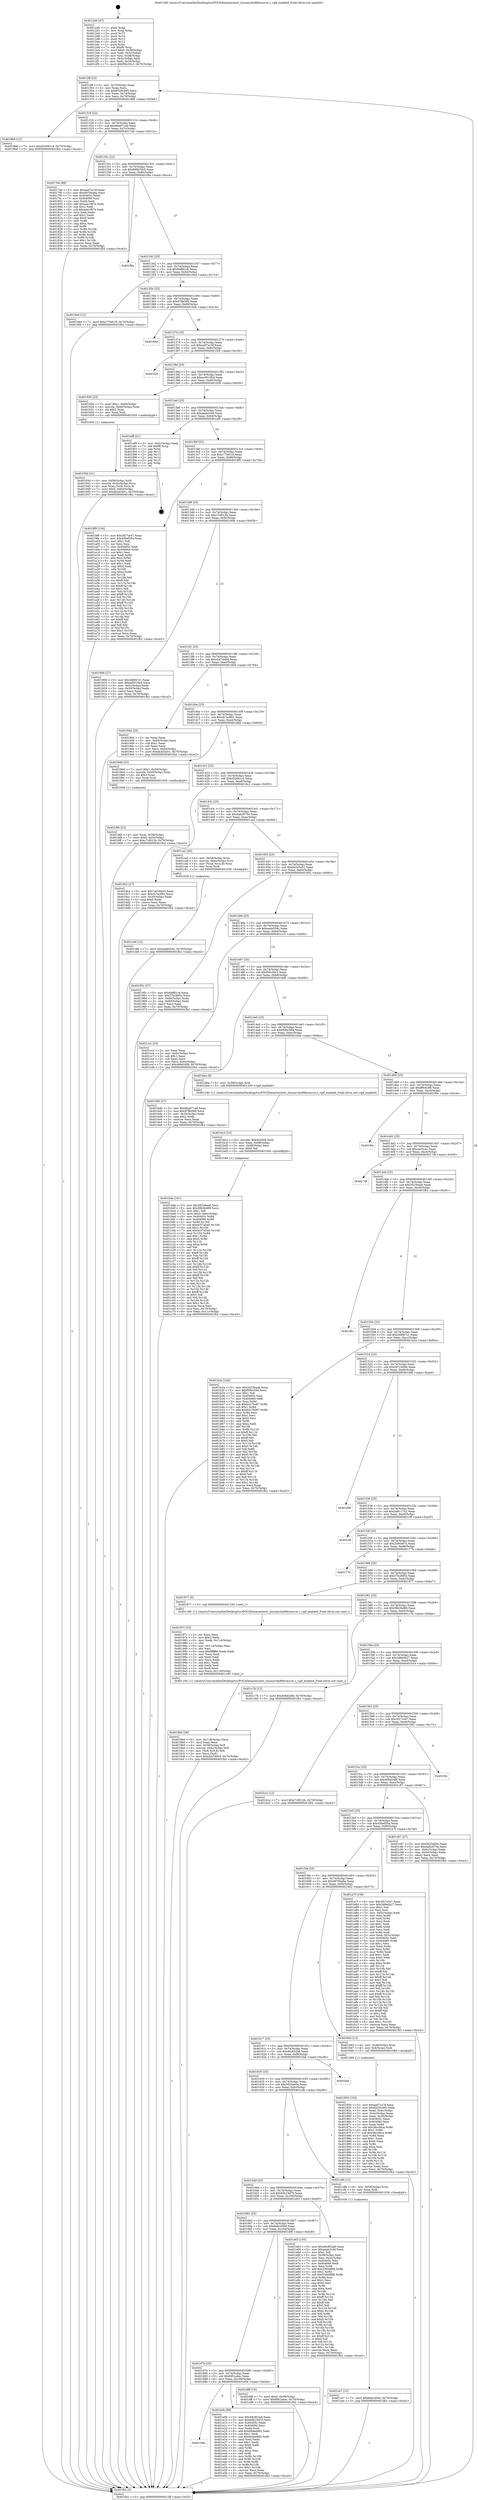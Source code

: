 digraph "0x4012d0" {
  label = "0x4012d0 (/mnt/c/Users/mathe/Desktop/tcc/POCII/binaries/extr_linuxarchx86kvmsvm.c_vgif_enabled_Final-ollvm.out::main(0))"
  labelloc = "t"
  node[shape=record]

  Entry [label="",width=0.3,height=0.3,shape=circle,fillcolor=black,style=filled]
  "0x4012ff" [label="{
     0x4012ff [23]\l
     | [instrs]\l
     &nbsp;&nbsp;0x4012ff \<+3\>: mov -0x70(%rbp),%eax\l
     &nbsp;&nbsp;0x401302 \<+2\>: mov %eax,%ecx\l
     &nbsp;&nbsp;0x401304 \<+6\>: sub $0x8520c465,%ecx\l
     &nbsp;&nbsp;0x40130a \<+3\>: mov %eax,-0x74(%rbp)\l
     &nbsp;&nbsp;0x40130d \<+3\>: mov %ecx,-0x78(%rbp)\l
     &nbsp;&nbsp;0x401310 \<+6\>: je 00000000004018b6 \<main+0x5e6\>\l
  }"]
  "0x4018b6" [label="{
     0x4018b6 [12]\l
     | [instrs]\l
     &nbsp;&nbsp;0x4018b6 \<+7\>: movl $0xd32681c4,-0x70(%rbp)\l
     &nbsp;&nbsp;0x4018bd \<+5\>: jmp 0000000000401fb2 \<main+0xce2\>\l
  }"]
  "0x401316" [label="{
     0x401316 [22]\l
     | [instrs]\l
     &nbsp;&nbsp;0x401316 \<+5\>: jmp 000000000040131b \<main+0x4b\>\l
     &nbsp;&nbsp;0x40131b \<+3\>: mov -0x74(%rbp),%eax\l
     &nbsp;&nbsp;0x40131e \<+5\>: sub $0x86a971a9,%eax\l
     &nbsp;&nbsp;0x401323 \<+3\>: mov %eax,-0x7c(%rbp)\l
     &nbsp;&nbsp;0x401326 \<+6\>: je 00000000004017eb \<main+0x51b\>\l
  }"]
  Exit [label="",width=0.3,height=0.3,shape=circle,fillcolor=black,style=filled,peripheries=2]
  "0x4017eb" [label="{
     0x4017eb [88]\l
     | [instrs]\l
     &nbsp;&nbsp;0x4017eb \<+5\>: mov $0xaa07a15f,%eax\l
     &nbsp;&nbsp;0x4017f0 \<+5\>: mov $0x4970ba6a,%ecx\l
     &nbsp;&nbsp;0x4017f5 \<+7\>: mov 0x40405c,%edx\l
     &nbsp;&nbsp;0x4017fc \<+7\>: mov 0x404060,%esi\l
     &nbsp;&nbsp;0x401803 \<+2\>: mov %edx,%edi\l
     &nbsp;&nbsp;0x401805 \<+6\>: add $0xaae1f97e,%edi\l
     &nbsp;&nbsp;0x40180b \<+3\>: sub $0x1,%edi\l
     &nbsp;&nbsp;0x40180e \<+6\>: sub $0xaae1f97e,%edi\l
     &nbsp;&nbsp;0x401814 \<+3\>: imul %edi,%edx\l
     &nbsp;&nbsp;0x401817 \<+3\>: and $0x1,%edx\l
     &nbsp;&nbsp;0x40181a \<+3\>: cmp $0x0,%edx\l
     &nbsp;&nbsp;0x40181d \<+4\>: sete %r8b\l
     &nbsp;&nbsp;0x401821 \<+3\>: cmp $0xa,%esi\l
     &nbsp;&nbsp;0x401824 \<+4\>: setl %r9b\l
     &nbsp;&nbsp;0x401828 \<+3\>: mov %r8b,%r10b\l
     &nbsp;&nbsp;0x40182b \<+3\>: and %r9b,%r10b\l
     &nbsp;&nbsp;0x40182e \<+3\>: xor %r9b,%r8b\l
     &nbsp;&nbsp;0x401831 \<+3\>: or %r8b,%r10b\l
     &nbsp;&nbsp;0x401834 \<+4\>: test $0x1,%r10b\l
     &nbsp;&nbsp;0x401838 \<+3\>: cmovne %ecx,%eax\l
     &nbsp;&nbsp;0x40183b \<+3\>: mov %eax,-0x70(%rbp)\l
     &nbsp;&nbsp;0x40183e \<+5\>: jmp 0000000000401fb2 \<main+0xce2\>\l
  }"]
  "0x40132c" [label="{
     0x40132c [22]\l
     | [instrs]\l
     &nbsp;&nbsp;0x40132c \<+5\>: jmp 0000000000401331 \<main+0x61\>\l
     &nbsp;&nbsp;0x401331 \<+3\>: mov -0x74(%rbp),%eax\l
     &nbsp;&nbsp;0x401334 \<+5\>: sub $0x889b76c0,%eax\l
     &nbsp;&nbsp;0x401339 \<+3\>: mov %eax,-0x80(%rbp)\l
     &nbsp;&nbsp;0x40133c \<+6\>: je 0000000000401f9a \<main+0xcca\>\l
  }"]
  "0x401694" [label="{
     0x401694\l
  }", style=dashed]
  "0x401f9a" [label="{
     0x401f9a\l
  }", style=dashed]
  "0x401342" [label="{
     0x401342 [25]\l
     | [instrs]\l
     &nbsp;&nbsp;0x401342 \<+5\>: jmp 0000000000401347 \<main+0x77\>\l
     &nbsp;&nbsp;0x401347 \<+3\>: mov -0x74(%rbp),%eax\l
     &nbsp;&nbsp;0x40134a \<+5\>: sub $0x8affd1c6,%eax\l
     &nbsp;&nbsp;0x40134f \<+6\>: mov %eax,-0x84(%rbp)\l
     &nbsp;&nbsp;0x401355 \<+6\>: je 00000000004019ed \<main+0x71d\>\l
  }"]
  "0x401e0b" [label="{
     0x401e0b [88]\l
     | [instrs]\l
     &nbsp;&nbsp;0x401e0b \<+5\>: mov $0x49c852a8,%eax\l
     &nbsp;&nbsp;0x401e10 \<+5\>: mov $0x6db19d70,%ecx\l
     &nbsp;&nbsp;0x401e15 \<+7\>: mov 0x40405c,%edx\l
     &nbsp;&nbsp;0x401e1c \<+7\>: mov 0x404060,%esi\l
     &nbsp;&nbsp;0x401e23 \<+2\>: mov %edx,%edi\l
     &nbsp;&nbsp;0x401e25 \<+6\>: add $0xb0dee982,%edi\l
     &nbsp;&nbsp;0x401e2b \<+3\>: sub $0x1,%edi\l
     &nbsp;&nbsp;0x401e2e \<+6\>: sub $0xb0dee982,%edi\l
     &nbsp;&nbsp;0x401e34 \<+3\>: imul %edi,%edx\l
     &nbsp;&nbsp;0x401e37 \<+3\>: and $0x1,%edx\l
     &nbsp;&nbsp;0x401e3a \<+3\>: cmp $0x0,%edx\l
     &nbsp;&nbsp;0x401e3d \<+4\>: sete %r8b\l
     &nbsp;&nbsp;0x401e41 \<+3\>: cmp $0xa,%esi\l
     &nbsp;&nbsp;0x401e44 \<+4\>: setl %r9b\l
     &nbsp;&nbsp;0x401e48 \<+3\>: mov %r8b,%r10b\l
     &nbsp;&nbsp;0x401e4b \<+3\>: and %r9b,%r10b\l
     &nbsp;&nbsp;0x401e4e \<+3\>: xor %r9b,%r8b\l
     &nbsp;&nbsp;0x401e51 \<+3\>: or %r8b,%r10b\l
     &nbsp;&nbsp;0x401e54 \<+4\>: test $0x1,%r10b\l
     &nbsp;&nbsp;0x401e58 \<+3\>: cmovne %ecx,%eax\l
     &nbsp;&nbsp;0x401e5b \<+3\>: mov %eax,-0x70(%rbp)\l
     &nbsp;&nbsp;0x401e5e \<+5\>: jmp 0000000000401fb2 \<main+0xce2\>\l
  }"]
  "0x4019ed" [label="{
     0x4019ed [12]\l
     | [instrs]\l
     &nbsp;&nbsp;0x4019ed \<+7\>: movl $0xc77bfc16,-0x70(%rbp)\l
     &nbsp;&nbsp;0x4019f4 \<+5\>: jmp 0000000000401fb2 \<main+0xce2\>\l
  }"]
  "0x40135b" [label="{
     0x40135b [25]\l
     | [instrs]\l
     &nbsp;&nbsp;0x40135b \<+5\>: jmp 0000000000401360 \<main+0x90\>\l
     &nbsp;&nbsp;0x401360 \<+3\>: mov -0x74(%rbp),%eax\l
     &nbsp;&nbsp;0x401363 \<+5\>: sub $0x97ffe599,%eax\l
     &nbsp;&nbsp;0x401368 \<+6\>: mov %eax,-0x88(%rbp)\l
     &nbsp;&nbsp;0x40136e \<+6\>: je 00000000004016eb \<main+0x41b\>\l
  }"]
  "0x40167b" [label="{
     0x40167b [25]\l
     | [instrs]\l
     &nbsp;&nbsp;0x40167b \<+5\>: jmp 0000000000401680 \<main+0x3b0\>\l
     &nbsp;&nbsp;0x401680 \<+3\>: mov -0x74(%rbp),%eax\l
     &nbsp;&nbsp;0x401683 \<+5\>: sub $0x6f01a4ec,%eax\l
     &nbsp;&nbsp;0x401688 \<+6\>: mov %eax,-0x108(%rbp)\l
     &nbsp;&nbsp;0x40168e \<+6\>: je 0000000000401e0b \<main+0xb3b\>\l
  }"]
  "0x4016eb" [label="{
     0x4016eb\l
  }", style=dashed]
  "0x401374" [label="{
     0x401374 [25]\l
     | [instrs]\l
     &nbsp;&nbsp;0x401374 \<+5\>: jmp 0000000000401379 \<main+0xa9\>\l
     &nbsp;&nbsp;0x401379 \<+3\>: mov -0x74(%rbp),%eax\l
     &nbsp;&nbsp;0x40137c \<+5\>: sub $0xaa07a15f,%eax\l
     &nbsp;&nbsp;0x401381 \<+6\>: mov %eax,-0x8c(%rbp)\l
     &nbsp;&nbsp;0x401387 \<+6\>: je 0000000000401f26 \<main+0xc56\>\l
  }"]
  "0x401df8" [label="{
     0x401df8 [19]\l
     | [instrs]\l
     &nbsp;&nbsp;0x401df8 \<+7\>: movl $0x0,-0x38(%rbp)\l
     &nbsp;&nbsp;0x401dff \<+7\>: movl $0x6f01a4ec,-0x70(%rbp)\l
     &nbsp;&nbsp;0x401e06 \<+5\>: jmp 0000000000401fb2 \<main+0xce2\>\l
  }"]
  "0x401f26" [label="{
     0x401f26\l
  }", style=dashed]
  "0x40138d" [label="{
     0x40138d [25]\l
     | [instrs]\l
     &nbsp;&nbsp;0x40138d \<+5\>: jmp 0000000000401392 \<main+0xc2\>\l
     &nbsp;&nbsp;0x401392 \<+3\>: mov -0x74(%rbp),%eax\l
     &nbsp;&nbsp;0x401395 \<+5\>: sub $0xac0010b4,%eax\l
     &nbsp;&nbsp;0x40139a \<+6\>: mov %eax,-0x90(%rbp)\l
     &nbsp;&nbsp;0x4013a0 \<+6\>: je 0000000000401926 \<main+0x656\>\l
  }"]
  "0x401662" [label="{
     0x401662 [25]\l
     | [instrs]\l
     &nbsp;&nbsp;0x401662 \<+5\>: jmp 0000000000401667 \<main+0x397\>\l
     &nbsp;&nbsp;0x401667 \<+3\>: mov -0x74(%rbp),%eax\l
     &nbsp;&nbsp;0x40166a \<+5\>: sub $0x6ebc456d,%eax\l
     &nbsp;&nbsp;0x40166f \<+6\>: mov %eax,-0x104(%rbp)\l
     &nbsp;&nbsp;0x401675 \<+6\>: je 0000000000401df8 \<main+0xb28\>\l
  }"]
  "0x401926" [label="{
     0x401926 [23]\l
     | [instrs]\l
     &nbsp;&nbsp;0x401926 \<+7\>: movl $0x1,-0x60(%rbp)\l
     &nbsp;&nbsp;0x40192d \<+4\>: movslq -0x60(%rbp),%rax\l
     &nbsp;&nbsp;0x401931 \<+4\>: shl $0x2,%rax\l
     &nbsp;&nbsp;0x401935 \<+3\>: mov %rax,%rdi\l
     &nbsp;&nbsp;0x401938 \<+5\>: call 0000000000401050 \<malloc@plt\>\l
     | [calls]\l
     &nbsp;&nbsp;0x401050 \{1\} (unknown)\l
  }"]
  "0x4013a6" [label="{
     0x4013a6 [25]\l
     | [instrs]\l
     &nbsp;&nbsp;0x4013a6 \<+5\>: jmp 00000000004013ab \<main+0xdb\>\l
     &nbsp;&nbsp;0x4013ab \<+3\>: mov -0x74(%rbp),%eax\l
     &nbsp;&nbsp;0x4013ae \<+5\>: sub $0xaeab3c49,%eax\l
     &nbsp;&nbsp;0x4013b3 \<+6\>: mov %eax,-0x94(%rbp)\l
     &nbsp;&nbsp;0x4013b9 \<+6\>: je 0000000000401ef9 \<main+0xc29\>\l
  }"]
  "0x401e63" [label="{
     0x401e63 [150]\l
     | [instrs]\l
     &nbsp;&nbsp;0x401e63 \<+5\>: mov $0x49c852a8,%eax\l
     &nbsp;&nbsp;0x401e68 \<+5\>: mov $0xaeab3c49,%ecx\l
     &nbsp;&nbsp;0x401e6d \<+2\>: mov $0x1,%dl\l
     &nbsp;&nbsp;0x401e6f \<+3\>: mov -0x38(%rbp),%esi\l
     &nbsp;&nbsp;0x401e72 \<+3\>: mov %esi,-0x2c(%rbp)\l
     &nbsp;&nbsp;0x401e75 \<+7\>: mov 0x40405c,%esi\l
     &nbsp;&nbsp;0x401e7c \<+7\>: mov 0x404060,%edi\l
     &nbsp;&nbsp;0x401e83 \<+3\>: mov %esi,%r8d\l
     &nbsp;&nbsp;0x401e86 \<+7\>: add $0x5300df98,%r8d\l
     &nbsp;&nbsp;0x401e8d \<+4\>: sub $0x1,%r8d\l
     &nbsp;&nbsp;0x401e91 \<+7\>: sub $0x5300df98,%r8d\l
     &nbsp;&nbsp;0x401e98 \<+4\>: imul %r8d,%esi\l
     &nbsp;&nbsp;0x401e9c \<+3\>: and $0x1,%esi\l
     &nbsp;&nbsp;0x401e9f \<+3\>: cmp $0x0,%esi\l
     &nbsp;&nbsp;0x401ea2 \<+4\>: sete %r9b\l
     &nbsp;&nbsp;0x401ea6 \<+3\>: cmp $0xa,%edi\l
     &nbsp;&nbsp;0x401ea9 \<+4\>: setl %r10b\l
     &nbsp;&nbsp;0x401ead \<+3\>: mov %r9b,%r11b\l
     &nbsp;&nbsp;0x401eb0 \<+4\>: xor $0xff,%r11b\l
     &nbsp;&nbsp;0x401eb4 \<+3\>: mov %r10b,%bl\l
     &nbsp;&nbsp;0x401eb7 \<+3\>: xor $0xff,%bl\l
     &nbsp;&nbsp;0x401eba \<+3\>: xor $0x0,%dl\l
     &nbsp;&nbsp;0x401ebd \<+3\>: mov %r11b,%r14b\l
     &nbsp;&nbsp;0x401ec0 \<+4\>: and $0x0,%r14b\l
     &nbsp;&nbsp;0x401ec4 \<+3\>: and %dl,%r9b\l
     &nbsp;&nbsp;0x401ec7 \<+3\>: mov %bl,%r15b\l
     &nbsp;&nbsp;0x401eca \<+4\>: and $0x0,%r15b\l
     &nbsp;&nbsp;0x401ece \<+3\>: and %dl,%r10b\l
     &nbsp;&nbsp;0x401ed1 \<+3\>: or %r9b,%r14b\l
     &nbsp;&nbsp;0x401ed4 \<+3\>: or %r10b,%r15b\l
     &nbsp;&nbsp;0x401ed7 \<+3\>: xor %r15b,%r14b\l
     &nbsp;&nbsp;0x401eda \<+3\>: or %bl,%r11b\l
     &nbsp;&nbsp;0x401edd \<+4\>: xor $0xff,%r11b\l
     &nbsp;&nbsp;0x401ee1 \<+3\>: or $0x0,%dl\l
     &nbsp;&nbsp;0x401ee4 \<+3\>: and %dl,%r11b\l
     &nbsp;&nbsp;0x401ee7 \<+3\>: or %r11b,%r14b\l
     &nbsp;&nbsp;0x401eea \<+4\>: test $0x1,%r14b\l
     &nbsp;&nbsp;0x401eee \<+3\>: cmovne %ecx,%eax\l
     &nbsp;&nbsp;0x401ef1 \<+3\>: mov %eax,-0x70(%rbp)\l
     &nbsp;&nbsp;0x401ef4 \<+5\>: jmp 0000000000401fb2 \<main+0xce2\>\l
  }"]
  "0x401ef9" [label="{
     0x401ef9 [21]\l
     | [instrs]\l
     &nbsp;&nbsp;0x401ef9 \<+3\>: mov -0x2c(%rbp),%eax\l
     &nbsp;&nbsp;0x401efc \<+7\>: add $0xf8,%rsp\l
     &nbsp;&nbsp;0x401f03 \<+1\>: pop %rbx\l
     &nbsp;&nbsp;0x401f04 \<+2\>: pop %r12\l
     &nbsp;&nbsp;0x401f06 \<+2\>: pop %r13\l
     &nbsp;&nbsp;0x401f08 \<+2\>: pop %r14\l
     &nbsp;&nbsp;0x401f0a \<+2\>: pop %r15\l
     &nbsp;&nbsp;0x401f0c \<+1\>: pop %rbp\l
     &nbsp;&nbsp;0x401f0d \<+1\>: ret\l
  }"]
  "0x4013bf" [label="{
     0x4013bf [25]\l
     | [instrs]\l
     &nbsp;&nbsp;0x4013bf \<+5\>: jmp 00000000004013c4 \<main+0xf4\>\l
     &nbsp;&nbsp;0x4013c4 \<+3\>: mov -0x74(%rbp),%eax\l
     &nbsp;&nbsp;0x4013c7 \<+5\>: sub $0xc77bfc16,%eax\l
     &nbsp;&nbsp;0x4013cc \<+6\>: mov %eax,-0x98(%rbp)\l
     &nbsp;&nbsp;0x4013d2 \<+6\>: je 00000000004019f9 \<main+0x729\>\l
  }"]
  "0x401ce7" [label="{
     0x401ce7 [12]\l
     | [instrs]\l
     &nbsp;&nbsp;0x401ce7 \<+7\>: movl $0x6ebc456d,-0x70(%rbp)\l
     &nbsp;&nbsp;0x401cee \<+5\>: jmp 0000000000401fb2 \<main+0xce2\>\l
  }"]
  "0x4019f9" [label="{
     0x4019f9 [134]\l
     | [instrs]\l
     &nbsp;&nbsp;0x4019f9 \<+5\>: mov $0x3f27ce47,%eax\l
     &nbsp;&nbsp;0x4019fe \<+5\>: mov $0x45bef35a,%ecx\l
     &nbsp;&nbsp;0x401a03 \<+2\>: mov $0x1,%dl\l
     &nbsp;&nbsp;0x401a05 \<+2\>: xor %esi,%esi\l
     &nbsp;&nbsp;0x401a07 \<+7\>: mov 0x40405c,%edi\l
     &nbsp;&nbsp;0x401a0e \<+8\>: mov 0x404060,%r8d\l
     &nbsp;&nbsp;0x401a16 \<+3\>: sub $0x1,%esi\l
     &nbsp;&nbsp;0x401a19 \<+3\>: mov %edi,%r9d\l
     &nbsp;&nbsp;0x401a1c \<+3\>: add %esi,%r9d\l
     &nbsp;&nbsp;0x401a1f \<+4\>: imul %r9d,%edi\l
     &nbsp;&nbsp;0x401a23 \<+3\>: and $0x1,%edi\l
     &nbsp;&nbsp;0x401a26 \<+3\>: cmp $0x0,%edi\l
     &nbsp;&nbsp;0x401a29 \<+4\>: sete %r10b\l
     &nbsp;&nbsp;0x401a2d \<+4\>: cmp $0xa,%r8d\l
     &nbsp;&nbsp;0x401a31 \<+4\>: setl %r11b\l
     &nbsp;&nbsp;0x401a35 \<+3\>: mov %r10b,%bl\l
     &nbsp;&nbsp;0x401a38 \<+3\>: xor $0xff,%bl\l
     &nbsp;&nbsp;0x401a3b \<+3\>: mov %r11b,%r14b\l
     &nbsp;&nbsp;0x401a3e \<+4\>: xor $0xff,%r14b\l
     &nbsp;&nbsp;0x401a42 \<+3\>: xor $0x1,%dl\l
     &nbsp;&nbsp;0x401a45 \<+3\>: mov %bl,%r15b\l
     &nbsp;&nbsp;0x401a48 \<+4\>: and $0xff,%r15b\l
     &nbsp;&nbsp;0x401a4c \<+3\>: and %dl,%r10b\l
     &nbsp;&nbsp;0x401a4f \<+3\>: mov %r14b,%r12b\l
     &nbsp;&nbsp;0x401a52 \<+4\>: and $0xff,%r12b\l
     &nbsp;&nbsp;0x401a56 \<+3\>: and %dl,%r11b\l
     &nbsp;&nbsp;0x401a59 \<+3\>: or %r10b,%r15b\l
     &nbsp;&nbsp;0x401a5c \<+3\>: or %r11b,%r12b\l
     &nbsp;&nbsp;0x401a5f \<+3\>: xor %r12b,%r15b\l
     &nbsp;&nbsp;0x401a62 \<+3\>: or %r14b,%bl\l
     &nbsp;&nbsp;0x401a65 \<+3\>: xor $0xff,%bl\l
     &nbsp;&nbsp;0x401a68 \<+3\>: or $0x1,%dl\l
     &nbsp;&nbsp;0x401a6b \<+2\>: and %dl,%bl\l
     &nbsp;&nbsp;0x401a6d \<+3\>: or %bl,%r15b\l
     &nbsp;&nbsp;0x401a70 \<+4\>: test $0x1,%r15b\l
     &nbsp;&nbsp;0x401a74 \<+3\>: cmovne %ecx,%eax\l
     &nbsp;&nbsp;0x401a77 \<+3\>: mov %eax,-0x70(%rbp)\l
     &nbsp;&nbsp;0x401a7a \<+5\>: jmp 0000000000401fb2 \<main+0xce2\>\l
  }"]
  "0x4013d8" [label="{
     0x4013d8 [25]\l
     | [instrs]\l
     &nbsp;&nbsp;0x4013d8 \<+5\>: jmp 00000000004013dd \<main+0x10d\>\l
     &nbsp;&nbsp;0x4013dd \<+3\>: mov -0x74(%rbp),%eax\l
     &nbsp;&nbsp;0x4013e0 \<+5\>: sub $0xc7cf012b,%eax\l
     &nbsp;&nbsp;0x4013e5 \<+6\>: mov %eax,-0x9c(%rbp)\l
     &nbsp;&nbsp;0x4013eb \<+6\>: je 000000000040190b \<main+0x63b\>\l
  }"]
  "0x401649" [label="{
     0x401649 [25]\l
     | [instrs]\l
     &nbsp;&nbsp;0x401649 \<+5\>: jmp 000000000040164e \<main+0x37e\>\l
     &nbsp;&nbsp;0x40164e \<+3\>: mov -0x74(%rbp),%eax\l
     &nbsp;&nbsp;0x401651 \<+5\>: sub $0x6db19d70,%eax\l
     &nbsp;&nbsp;0x401656 \<+6\>: mov %eax,-0x100(%rbp)\l
     &nbsp;&nbsp;0x40165c \<+6\>: je 0000000000401e63 \<main+0xb93\>\l
  }"]
  "0x40190b" [label="{
     0x40190b [27]\l
     | [instrs]\l
     &nbsp;&nbsp;0x40190b \<+5\>: mov $0x268f47c1,%eax\l
     &nbsp;&nbsp;0x401910 \<+5\>: mov $0xac0010b4,%ecx\l
     &nbsp;&nbsp;0x401915 \<+3\>: mov -0x5c(%rbp),%edx\l
     &nbsp;&nbsp;0x401918 \<+3\>: cmp -0x50(%rbp),%edx\l
     &nbsp;&nbsp;0x40191b \<+3\>: cmovl %ecx,%eax\l
     &nbsp;&nbsp;0x40191e \<+3\>: mov %eax,-0x70(%rbp)\l
     &nbsp;&nbsp;0x401921 \<+5\>: jmp 0000000000401fb2 \<main+0xce2\>\l
  }"]
  "0x4013f1" [label="{
     0x4013f1 [25]\l
     | [instrs]\l
     &nbsp;&nbsp;0x4013f1 \<+5\>: jmp 00000000004013f6 \<main+0x126\>\l
     &nbsp;&nbsp;0x4013f6 \<+3\>: mov -0x74(%rbp),%eax\l
     &nbsp;&nbsp;0x4013f9 \<+5\>: sub $0xcb47d404,%eax\l
     &nbsp;&nbsp;0x4013fe \<+6\>: mov %eax,-0xa0(%rbp)\l
     &nbsp;&nbsp;0x401404 \<+6\>: je 00000000004019d4 \<main+0x704\>\l
  }"]
  "0x401cdb" [label="{
     0x401cdb [12]\l
     | [instrs]\l
     &nbsp;&nbsp;0x401cdb \<+4\>: mov -0x58(%rbp),%rax\l
     &nbsp;&nbsp;0x401cdf \<+3\>: mov %rax,%rdi\l
     &nbsp;&nbsp;0x401ce2 \<+5\>: call 0000000000401030 \<free@plt\>\l
     | [calls]\l
     &nbsp;&nbsp;0x401030 \{1\} (unknown)\l
  }"]
  "0x4019d4" [label="{
     0x4019d4 [25]\l
     | [instrs]\l
     &nbsp;&nbsp;0x4019d4 \<+2\>: xor %eax,%eax\l
     &nbsp;&nbsp;0x4019d6 \<+3\>: mov -0x64(%rbp),%ecx\l
     &nbsp;&nbsp;0x4019d9 \<+3\>: sub $0x1,%eax\l
     &nbsp;&nbsp;0x4019dc \<+2\>: sub %eax,%ecx\l
     &nbsp;&nbsp;0x4019de \<+3\>: mov %ecx,-0x64(%rbp)\l
     &nbsp;&nbsp;0x4019e1 \<+7\>: movl $0xde2d3a51,-0x70(%rbp)\l
     &nbsp;&nbsp;0x4019e8 \<+5\>: jmp 0000000000401fb2 \<main+0xce2\>\l
  }"]
  "0x40140a" [label="{
     0x40140a [25]\l
     | [instrs]\l
     &nbsp;&nbsp;0x40140a \<+5\>: jmp 000000000040140f \<main+0x13f\>\l
     &nbsp;&nbsp;0x40140f \<+3\>: mov -0x74(%rbp),%eax\l
     &nbsp;&nbsp;0x401412 \<+5\>: sub $0xcb7ec691,%eax\l
     &nbsp;&nbsp;0x401417 \<+6\>: mov %eax,-0xa4(%rbp)\l
     &nbsp;&nbsp;0x40141d \<+6\>: je 00000000004018dd \<main+0x60d\>\l
  }"]
  "0x401630" [label="{
     0x401630 [25]\l
     | [instrs]\l
     &nbsp;&nbsp;0x401630 \<+5\>: jmp 0000000000401635 \<main+0x365\>\l
     &nbsp;&nbsp;0x401635 \<+3\>: mov -0x74(%rbp),%eax\l
     &nbsp;&nbsp;0x401638 \<+5\>: sub $0x5625ab0c,%eax\l
     &nbsp;&nbsp;0x40163d \<+6\>: mov %eax,-0xfc(%rbp)\l
     &nbsp;&nbsp;0x401643 \<+6\>: je 0000000000401cdb \<main+0xa0b\>\l
  }"]
  "0x4018dd" [label="{
     0x4018dd [23]\l
     | [instrs]\l
     &nbsp;&nbsp;0x4018dd \<+7\>: movl $0x1,-0x50(%rbp)\l
     &nbsp;&nbsp;0x4018e4 \<+4\>: movslq -0x50(%rbp),%rax\l
     &nbsp;&nbsp;0x4018e8 \<+4\>: shl $0x3,%rax\l
     &nbsp;&nbsp;0x4018ec \<+3\>: mov %rax,%rdi\l
     &nbsp;&nbsp;0x4018ef \<+5\>: call 0000000000401050 \<malloc@plt\>\l
     | [calls]\l
     &nbsp;&nbsp;0x401050 \{1\} (unknown)\l
  }"]
  "0x401423" [label="{
     0x401423 [25]\l
     | [instrs]\l
     &nbsp;&nbsp;0x401423 \<+5\>: jmp 0000000000401428 \<main+0x158\>\l
     &nbsp;&nbsp;0x401428 \<+3\>: mov -0x74(%rbp),%eax\l
     &nbsp;&nbsp;0x40142b \<+5\>: sub $0xd32681c4,%eax\l
     &nbsp;&nbsp;0x401430 \<+6\>: mov %eax,-0xa8(%rbp)\l
     &nbsp;&nbsp;0x401436 \<+6\>: je 00000000004018c2 \<main+0x5f2\>\l
  }"]
  "0x401fab" [label="{
     0x401fab\l
  }", style=dashed]
  "0x4018c2" [label="{
     0x4018c2 [27]\l
     | [instrs]\l
     &nbsp;&nbsp;0x4018c2 \<+5\>: mov $0x7a016d25,%eax\l
     &nbsp;&nbsp;0x4018c7 \<+5\>: mov $0xcb7ec691,%ecx\l
     &nbsp;&nbsp;0x4018cc \<+3\>: mov -0x30(%rbp),%edx\l
     &nbsp;&nbsp;0x4018cf \<+3\>: cmp $0x0,%edx\l
     &nbsp;&nbsp;0x4018d2 \<+3\>: cmove %ecx,%eax\l
     &nbsp;&nbsp;0x4018d5 \<+3\>: mov %eax,-0x70(%rbp)\l
     &nbsp;&nbsp;0x4018d8 \<+5\>: jmp 0000000000401fb2 \<main+0xce2\>\l
  }"]
  "0x40143c" [label="{
     0x40143c [25]\l
     | [instrs]\l
     &nbsp;&nbsp;0x40143c \<+5\>: jmp 0000000000401441 \<main+0x171\>\l
     &nbsp;&nbsp;0x401441 \<+3\>: mov -0x74(%rbp),%eax\l
     &nbsp;&nbsp;0x401444 \<+5\>: sub $0xdab2875e,%eax\l
     &nbsp;&nbsp;0x401449 \<+6\>: mov %eax,-0xac(%rbp)\l
     &nbsp;&nbsp;0x40144f \<+6\>: je 0000000000401ca2 \<main+0x9d2\>\l
  }"]
  "0x401cb6" [label="{
     0x401cb6 [12]\l
     | [instrs]\l
     &nbsp;&nbsp;0x401cb6 \<+7\>: movl $0xeade554c,-0x70(%rbp)\l
     &nbsp;&nbsp;0x401cbd \<+5\>: jmp 0000000000401fb2 \<main+0xce2\>\l
  }"]
  "0x401ca2" [label="{
     0x401ca2 [20]\l
     | [instrs]\l
     &nbsp;&nbsp;0x401ca2 \<+4\>: mov -0x58(%rbp),%rax\l
     &nbsp;&nbsp;0x401ca6 \<+4\>: movslq -0x6c(%rbp),%rcx\l
     &nbsp;&nbsp;0x401caa \<+4\>: mov (%rax,%rcx,8),%rax\l
     &nbsp;&nbsp;0x401cae \<+3\>: mov %rax,%rdi\l
     &nbsp;&nbsp;0x401cb1 \<+5\>: call 0000000000401030 \<free@plt\>\l
     | [calls]\l
     &nbsp;&nbsp;0x401030 \{1\} (unknown)\l
  }"]
  "0x401455" [label="{
     0x401455 [25]\l
     | [instrs]\l
     &nbsp;&nbsp;0x401455 \<+5\>: jmp 000000000040145a \<main+0x18a\>\l
     &nbsp;&nbsp;0x40145a \<+3\>: mov -0x74(%rbp),%eax\l
     &nbsp;&nbsp;0x40145d \<+5\>: sub $0xde2d3a51,%eax\l
     &nbsp;&nbsp;0x401462 \<+6\>: mov %eax,-0xb0(%rbp)\l
     &nbsp;&nbsp;0x401468 \<+6\>: je 000000000040195c \<main+0x68c\>\l
  }"]
  "0x401bda" [label="{
     0x401bda [161]\l
     | [instrs]\l
     &nbsp;&nbsp;0x401bda \<+5\>: mov $0x2623baab,%esi\l
     &nbsp;&nbsp;0x401bdf \<+5\>: mov $0x38b3bd89,%ecx\l
     &nbsp;&nbsp;0x401be4 \<+2\>: mov $0x1,%dl\l
     &nbsp;&nbsp;0x401be6 \<+7\>: movl $0x0,-0x6c(%rbp)\l
     &nbsp;&nbsp;0x401bed \<+8\>: mov 0x40405c,%r8d\l
     &nbsp;&nbsp;0x401bf5 \<+8\>: mov 0x404060,%r9d\l
     &nbsp;&nbsp;0x401bfd \<+3\>: mov %r8d,%r10d\l
     &nbsp;&nbsp;0x401c00 \<+7\>: sub $0x4c57a5a0,%r10d\l
     &nbsp;&nbsp;0x401c07 \<+4\>: sub $0x1,%r10d\l
     &nbsp;&nbsp;0x401c0b \<+7\>: add $0x4c57a5a0,%r10d\l
     &nbsp;&nbsp;0x401c12 \<+4\>: imul %r10d,%r8d\l
     &nbsp;&nbsp;0x401c16 \<+4\>: and $0x1,%r8d\l
     &nbsp;&nbsp;0x401c1a \<+4\>: cmp $0x0,%r8d\l
     &nbsp;&nbsp;0x401c1e \<+4\>: sete %r11b\l
     &nbsp;&nbsp;0x401c22 \<+4\>: cmp $0xa,%r9d\l
     &nbsp;&nbsp;0x401c26 \<+3\>: setl %bl\l
     &nbsp;&nbsp;0x401c29 \<+3\>: mov %r11b,%r14b\l
     &nbsp;&nbsp;0x401c2c \<+4\>: xor $0xff,%r14b\l
     &nbsp;&nbsp;0x401c30 \<+3\>: mov %bl,%r15b\l
     &nbsp;&nbsp;0x401c33 \<+4\>: xor $0xff,%r15b\l
     &nbsp;&nbsp;0x401c37 \<+3\>: xor $0x1,%dl\l
     &nbsp;&nbsp;0x401c3a \<+3\>: mov %r14b,%r12b\l
     &nbsp;&nbsp;0x401c3d \<+4\>: and $0xff,%r12b\l
     &nbsp;&nbsp;0x401c41 \<+3\>: and %dl,%r11b\l
     &nbsp;&nbsp;0x401c44 \<+3\>: mov %r15b,%r13b\l
     &nbsp;&nbsp;0x401c47 \<+4\>: and $0xff,%r13b\l
     &nbsp;&nbsp;0x401c4b \<+2\>: and %dl,%bl\l
     &nbsp;&nbsp;0x401c4d \<+3\>: or %r11b,%r12b\l
     &nbsp;&nbsp;0x401c50 \<+3\>: or %bl,%r13b\l
     &nbsp;&nbsp;0x401c53 \<+3\>: xor %r13b,%r12b\l
     &nbsp;&nbsp;0x401c56 \<+3\>: or %r15b,%r14b\l
     &nbsp;&nbsp;0x401c59 \<+4\>: xor $0xff,%r14b\l
     &nbsp;&nbsp;0x401c5d \<+3\>: or $0x1,%dl\l
     &nbsp;&nbsp;0x401c60 \<+3\>: and %dl,%r14b\l
     &nbsp;&nbsp;0x401c63 \<+3\>: or %r14b,%r12b\l
     &nbsp;&nbsp;0x401c66 \<+4\>: test $0x1,%r12b\l
     &nbsp;&nbsp;0x401c6a \<+3\>: cmovne %ecx,%esi\l
     &nbsp;&nbsp;0x401c6d \<+3\>: mov %esi,-0x70(%rbp)\l
     &nbsp;&nbsp;0x401c70 \<+6\>: mov %eax,-0x11c(%rbp)\l
     &nbsp;&nbsp;0x401c76 \<+5\>: jmp 0000000000401fb2 \<main+0xce2\>\l
  }"]
  "0x40195c" [label="{
     0x40195c [27]\l
     | [instrs]\l
     &nbsp;&nbsp;0x40195c \<+5\>: mov $0x8affd1c6,%eax\l
     &nbsp;&nbsp;0x401961 \<+5\>: mov $0x37b2895c,%ecx\l
     &nbsp;&nbsp;0x401966 \<+3\>: mov -0x64(%rbp),%edx\l
     &nbsp;&nbsp;0x401969 \<+3\>: cmp -0x60(%rbp),%edx\l
     &nbsp;&nbsp;0x40196c \<+3\>: cmovl %ecx,%eax\l
     &nbsp;&nbsp;0x40196f \<+3\>: mov %eax,-0x70(%rbp)\l
     &nbsp;&nbsp;0x401972 \<+5\>: jmp 0000000000401fb2 \<main+0xce2\>\l
  }"]
  "0x40146e" [label="{
     0x40146e [25]\l
     | [instrs]\l
     &nbsp;&nbsp;0x40146e \<+5\>: jmp 0000000000401473 \<main+0x1a3\>\l
     &nbsp;&nbsp;0x401473 \<+3\>: mov -0x74(%rbp),%eax\l
     &nbsp;&nbsp;0x401476 \<+5\>: sub $0xeade554c,%eax\l
     &nbsp;&nbsp;0x40147b \<+6\>: mov %eax,-0xb4(%rbp)\l
     &nbsp;&nbsp;0x401481 \<+6\>: je 0000000000401cc2 \<main+0x9f2\>\l
  }"]
  "0x401bc3" [label="{
     0x401bc3 [23]\l
     | [instrs]\l
     &nbsp;&nbsp;0x401bc3 \<+10\>: movabs $0x4020b6,%rdi\l
     &nbsp;&nbsp;0x401bcd \<+3\>: mov %eax,-0x68(%rbp)\l
     &nbsp;&nbsp;0x401bd0 \<+3\>: mov -0x68(%rbp),%esi\l
     &nbsp;&nbsp;0x401bd3 \<+2\>: mov $0x0,%al\l
     &nbsp;&nbsp;0x401bd5 \<+5\>: call 0000000000401040 \<printf@plt\>\l
     | [calls]\l
     &nbsp;&nbsp;0x401040 \{1\} (unknown)\l
  }"]
  "0x401cc2" [label="{
     0x401cc2 [25]\l
     | [instrs]\l
     &nbsp;&nbsp;0x401cc2 \<+2\>: xor %eax,%eax\l
     &nbsp;&nbsp;0x401cc4 \<+3\>: mov -0x6c(%rbp),%ecx\l
     &nbsp;&nbsp;0x401cc7 \<+3\>: sub $0x1,%eax\l
     &nbsp;&nbsp;0x401cca \<+2\>: sub %eax,%ecx\l
     &nbsp;&nbsp;0x401ccc \<+3\>: mov %ecx,-0x6c(%rbp)\l
     &nbsp;&nbsp;0x401ccf \<+7\>: movl $0x408d24fb,-0x70(%rbp)\l
     &nbsp;&nbsp;0x401cd6 \<+5\>: jmp 0000000000401fb2 \<main+0xce2\>\l
  }"]
  "0x401487" [label="{
     0x401487 [25]\l
     | [instrs]\l
     &nbsp;&nbsp;0x401487 \<+5\>: jmp 000000000040148c \<main+0x1bc\>\l
     &nbsp;&nbsp;0x40148c \<+3\>: mov -0x74(%rbp),%eax\l
     &nbsp;&nbsp;0x40148f \<+5\>: sub $0xf56c30c1,%eax\l
     &nbsp;&nbsp;0x401494 \<+6\>: mov %eax,-0xb8(%rbp)\l
     &nbsp;&nbsp;0x40149a \<+6\>: je 00000000004016d0 \<main+0x400\>\l
  }"]
  "0x4019b0" [label="{
     0x4019b0 [36]\l
     | [instrs]\l
     &nbsp;&nbsp;0x4019b0 \<+6\>: mov -0x118(%rbp),%ecx\l
     &nbsp;&nbsp;0x4019b6 \<+3\>: imul %eax,%ecx\l
     &nbsp;&nbsp;0x4019b9 \<+4\>: mov -0x58(%rbp),%r8\l
     &nbsp;&nbsp;0x4019bd \<+4\>: movslq -0x5c(%rbp),%r9\l
     &nbsp;&nbsp;0x4019c1 \<+4\>: mov (%r8,%r9,8),%r8\l
     &nbsp;&nbsp;0x4019c5 \<+3\>: mov %ecx,(%r8)\l
     &nbsp;&nbsp;0x4019c8 \<+7\>: movl $0xcb47d404,-0x70(%rbp)\l
     &nbsp;&nbsp;0x4019cf \<+5\>: jmp 0000000000401fb2 \<main+0xce2\>\l
  }"]
  "0x4016d0" [label="{
     0x4016d0 [27]\l
     | [instrs]\l
     &nbsp;&nbsp;0x4016d0 \<+5\>: mov $0x86a971a9,%eax\l
     &nbsp;&nbsp;0x4016d5 \<+5\>: mov $0x97ffe599,%ecx\l
     &nbsp;&nbsp;0x4016da \<+3\>: mov -0x34(%rbp),%edx\l
     &nbsp;&nbsp;0x4016dd \<+3\>: cmp $0x2,%edx\l
     &nbsp;&nbsp;0x4016e0 \<+3\>: cmovne %ecx,%eax\l
     &nbsp;&nbsp;0x4016e3 \<+3\>: mov %eax,-0x70(%rbp)\l
     &nbsp;&nbsp;0x4016e6 \<+5\>: jmp 0000000000401fb2 \<main+0xce2\>\l
  }"]
  "0x4014a0" [label="{
     0x4014a0 [25]\l
     | [instrs]\l
     &nbsp;&nbsp;0x4014a0 \<+5\>: jmp 00000000004014a5 \<main+0x1d5\>\l
     &nbsp;&nbsp;0x4014a5 \<+3\>: mov -0x74(%rbp),%eax\l
     &nbsp;&nbsp;0x4014a8 \<+5\>: sub $0xf59bc594,%eax\l
     &nbsp;&nbsp;0x4014ad \<+6\>: mov %eax,-0xbc(%rbp)\l
     &nbsp;&nbsp;0x4014b3 \<+6\>: je 0000000000401bba \<main+0x8ea\>\l
  }"]
  "0x401fb2" [label="{
     0x401fb2 [5]\l
     | [instrs]\l
     &nbsp;&nbsp;0x401fb2 \<+5\>: jmp 00000000004012ff \<main+0x2f\>\l
  }"]
  "0x4012d0" [label="{
     0x4012d0 [47]\l
     | [instrs]\l
     &nbsp;&nbsp;0x4012d0 \<+1\>: push %rbp\l
     &nbsp;&nbsp;0x4012d1 \<+3\>: mov %rsp,%rbp\l
     &nbsp;&nbsp;0x4012d4 \<+2\>: push %r15\l
     &nbsp;&nbsp;0x4012d6 \<+2\>: push %r14\l
     &nbsp;&nbsp;0x4012d8 \<+2\>: push %r13\l
     &nbsp;&nbsp;0x4012da \<+2\>: push %r12\l
     &nbsp;&nbsp;0x4012dc \<+1\>: push %rbx\l
     &nbsp;&nbsp;0x4012dd \<+7\>: sub $0xf8,%rsp\l
     &nbsp;&nbsp;0x4012e4 \<+7\>: movl $0x0,-0x38(%rbp)\l
     &nbsp;&nbsp;0x4012eb \<+3\>: mov %edi,-0x3c(%rbp)\l
     &nbsp;&nbsp;0x4012ee \<+4\>: mov %rsi,-0x48(%rbp)\l
     &nbsp;&nbsp;0x4012f2 \<+3\>: mov -0x3c(%rbp),%edi\l
     &nbsp;&nbsp;0x4012f5 \<+3\>: mov %edi,-0x34(%rbp)\l
     &nbsp;&nbsp;0x4012f8 \<+7\>: movl $0xf56c30c1,-0x70(%rbp)\l
  }"]
  "0x40197c" [label="{
     0x40197c [52]\l
     | [instrs]\l
     &nbsp;&nbsp;0x40197c \<+2\>: xor %ecx,%ecx\l
     &nbsp;&nbsp;0x40197e \<+5\>: mov $0x2,%edx\l
     &nbsp;&nbsp;0x401983 \<+6\>: mov %edx,-0x114(%rbp)\l
     &nbsp;&nbsp;0x401989 \<+1\>: cltd\l
     &nbsp;&nbsp;0x40198a \<+6\>: mov -0x114(%rbp),%esi\l
     &nbsp;&nbsp;0x401990 \<+2\>: idiv %esi\l
     &nbsp;&nbsp;0x401992 \<+6\>: imul $0xfffffffe,%edx,%edx\l
     &nbsp;&nbsp;0x401998 \<+2\>: mov %ecx,%edi\l
     &nbsp;&nbsp;0x40199a \<+2\>: sub %edx,%edi\l
     &nbsp;&nbsp;0x40199c \<+2\>: mov %ecx,%edx\l
     &nbsp;&nbsp;0x40199e \<+3\>: sub $0x1,%edx\l
     &nbsp;&nbsp;0x4019a1 \<+2\>: add %edx,%edi\l
     &nbsp;&nbsp;0x4019a3 \<+2\>: sub %edi,%ecx\l
     &nbsp;&nbsp;0x4019a5 \<+6\>: mov %ecx,-0x118(%rbp)\l
     &nbsp;&nbsp;0x4019ab \<+5\>: call 0000000000401160 \<next_i\>\l
     | [calls]\l
     &nbsp;&nbsp;0x401160 \{1\} (/mnt/c/Users/mathe/Desktop/tcc/POCII/binaries/extr_linuxarchx86kvmsvm.c_vgif_enabled_Final-ollvm.out::next_i)\l
  }"]
  "0x401bba" [label="{
     0x401bba [9]\l
     | [instrs]\l
     &nbsp;&nbsp;0x401bba \<+4\>: mov -0x58(%rbp),%rdi\l
     &nbsp;&nbsp;0x401bbe \<+5\>: call 0000000000401240 \<vgif_enabled\>\l
     | [calls]\l
     &nbsp;&nbsp;0x401240 \{1\} (/mnt/c/Users/mathe/Desktop/tcc/POCII/binaries/extr_linuxarchx86kvmsvm.c_vgif_enabled_Final-ollvm.out::vgif_enabled)\l
  }"]
  "0x4014b9" [label="{
     0x4014b9 [25]\l
     | [instrs]\l
     &nbsp;&nbsp;0x4014b9 \<+5\>: jmp 00000000004014be \<main+0x1ee\>\l
     &nbsp;&nbsp;0x4014be \<+3\>: mov -0x74(%rbp),%eax\l
     &nbsp;&nbsp;0x4014c1 \<+5\>: sub $0xff9c6c88,%eax\l
     &nbsp;&nbsp;0x4014c6 \<+6\>: mov %eax,-0xc0(%rbp)\l
     &nbsp;&nbsp;0x4014cc \<+6\>: je 0000000000401f0e \<main+0xc3e\>\l
  }"]
  "0x40193d" [label="{
     0x40193d [31]\l
     | [instrs]\l
     &nbsp;&nbsp;0x40193d \<+4\>: mov -0x58(%rbp),%rdi\l
     &nbsp;&nbsp;0x401941 \<+4\>: movslq -0x5c(%rbp),%rcx\l
     &nbsp;&nbsp;0x401945 \<+4\>: mov %rax,(%rdi,%rcx,8)\l
     &nbsp;&nbsp;0x401949 \<+7\>: movl $0x0,-0x64(%rbp)\l
     &nbsp;&nbsp;0x401950 \<+7\>: movl $0xde2d3a51,-0x70(%rbp)\l
     &nbsp;&nbsp;0x401957 \<+5\>: jmp 0000000000401fb2 \<main+0xce2\>\l
  }"]
  "0x401f0e" [label="{
     0x401f0e\l
  }", style=dashed]
  "0x4014d2" [label="{
     0x4014d2 [25]\l
     | [instrs]\l
     &nbsp;&nbsp;0x4014d2 \<+5\>: jmp 00000000004014d7 \<main+0x207\>\l
     &nbsp;&nbsp;0x4014d7 \<+3\>: mov -0x74(%rbp),%eax\l
     &nbsp;&nbsp;0x4014da \<+5\>: sub $0xea03cac,%eax\l
     &nbsp;&nbsp;0x4014df \<+6\>: mov %eax,-0xc4(%rbp)\l
     &nbsp;&nbsp;0x4014e5 \<+6\>: je 00000000004017df \<main+0x50f\>\l
  }"]
  "0x4018f4" [label="{
     0x4018f4 [23]\l
     | [instrs]\l
     &nbsp;&nbsp;0x4018f4 \<+4\>: mov %rax,-0x58(%rbp)\l
     &nbsp;&nbsp;0x4018f8 \<+7\>: movl $0x0,-0x5c(%rbp)\l
     &nbsp;&nbsp;0x4018ff \<+7\>: movl $0xc7cf012b,-0x70(%rbp)\l
     &nbsp;&nbsp;0x401906 \<+5\>: jmp 0000000000401fb2 \<main+0xce2\>\l
  }"]
  "0x4017df" [label="{
     0x4017df\l
  }", style=dashed]
  "0x4014eb" [label="{
     0x4014eb [25]\l
     | [instrs]\l
     &nbsp;&nbsp;0x4014eb \<+5\>: jmp 00000000004014f0 \<main+0x220\>\l
     &nbsp;&nbsp;0x4014f0 \<+3\>: mov -0x74(%rbp),%eax\l
     &nbsp;&nbsp;0x4014f3 \<+5\>: sub $0x2623baab,%eax\l
     &nbsp;&nbsp;0x4014f8 \<+6\>: mov %eax,-0xc8(%rbp)\l
     &nbsp;&nbsp;0x4014fe \<+6\>: je 0000000000401f61 \<main+0xc91\>\l
  }"]
  "0x401850" [label="{
     0x401850 [102]\l
     | [instrs]\l
     &nbsp;&nbsp;0x401850 \<+5\>: mov $0xaa07a15f,%ecx\l
     &nbsp;&nbsp;0x401855 \<+5\>: mov $0x8520c465,%edx\l
     &nbsp;&nbsp;0x40185a \<+3\>: mov %eax,-0x4c(%rbp)\l
     &nbsp;&nbsp;0x40185d \<+3\>: mov -0x4c(%rbp),%eax\l
     &nbsp;&nbsp;0x401860 \<+3\>: mov %eax,-0x30(%rbp)\l
     &nbsp;&nbsp;0x401863 \<+7\>: mov 0x40405c,%eax\l
     &nbsp;&nbsp;0x40186a \<+7\>: mov 0x404060,%esi\l
     &nbsp;&nbsp;0x401871 \<+3\>: mov %eax,%r8d\l
     &nbsp;&nbsp;0x401874 \<+7\>: add $0x36ccfdce,%r8d\l
     &nbsp;&nbsp;0x40187b \<+4\>: sub $0x1,%r8d\l
     &nbsp;&nbsp;0x40187f \<+7\>: sub $0x36ccfdce,%r8d\l
     &nbsp;&nbsp;0x401886 \<+4\>: imul %r8d,%eax\l
     &nbsp;&nbsp;0x40188a \<+3\>: and $0x1,%eax\l
     &nbsp;&nbsp;0x40188d \<+3\>: cmp $0x0,%eax\l
     &nbsp;&nbsp;0x401890 \<+4\>: sete %r9b\l
     &nbsp;&nbsp;0x401894 \<+3\>: cmp $0xa,%esi\l
     &nbsp;&nbsp;0x401897 \<+4\>: setl %r10b\l
     &nbsp;&nbsp;0x40189b \<+3\>: mov %r9b,%r11b\l
     &nbsp;&nbsp;0x40189e \<+3\>: and %r10b,%r11b\l
     &nbsp;&nbsp;0x4018a1 \<+3\>: xor %r10b,%r9b\l
     &nbsp;&nbsp;0x4018a4 \<+3\>: or %r9b,%r11b\l
     &nbsp;&nbsp;0x4018a7 \<+4\>: test $0x1,%r11b\l
     &nbsp;&nbsp;0x4018ab \<+3\>: cmovne %edx,%ecx\l
     &nbsp;&nbsp;0x4018ae \<+3\>: mov %ecx,-0x70(%rbp)\l
     &nbsp;&nbsp;0x4018b1 \<+5\>: jmp 0000000000401fb2 \<main+0xce2\>\l
  }"]
  "0x401f61" [label="{
     0x401f61\l
  }", style=dashed]
  "0x401504" [label="{
     0x401504 [25]\l
     | [instrs]\l
     &nbsp;&nbsp;0x401504 \<+5\>: jmp 0000000000401509 \<main+0x239\>\l
     &nbsp;&nbsp;0x401509 \<+3\>: mov -0x74(%rbp),%eax\l
     &nbsp;&nbsp;0x40150c \<+5\>: sub $0x268f47c1,%eax\l
     &nbsp;&nbsp;0x401511 \<+6\>: mov %eax,-0xcc(%rbp)\l
     &nbsp;&nbsp;0x401517 \<+6\>: je 0000000000401b2a \<main+0x85a\>\l
  }"]
  "0x401617" [label="{
     0x401617 [25]\l
     | [instrs]\l
     &nbsp;&nbsp;0x401617 \<+5\>: jmp 000000000040161c \<main+0x34c\>\l
     &nbsp;&nbsp;0x40161c \<+3\>: mov -0x74(%rbp),%eax\l
     &nbsp;&nbsp;0x40161f \<+5\>: sub $0x49c852a8,%eax\l
     &nbsp;&nbsp;0x401624 \<+6\>: mov %eax,-0xf8(%rbp)\l
     &nbsp;&nbsp;0x40162a \<+6\>: je 0000000000401fab \<main+0xcdb\>\l
  }"]
  "0x401b2a" [label="{
     0x401b2a [144]\l
     | [instrs]\l
     &nbsp;&nbsp;0x401b2a \<+5\>: mov $0x2623baab,%eax\l
     &nbsp;&nbsp;0x401b2f \<+5\>: mov $0xf59bc594,%ecx\l
     &nbsp;&nbsp;0x401b34 \<+2\>: mov $0x1,%dl\l
     &nbsp;&nbsp;0x401b36 \<+7\>: mov 0x40405c,%esi\l
     &nbsp;&nbsp;0x401b3d \<+7\>: mov 0x404060,%edi\l
     &nbsp;&nbsp;0x401b44 \<+3\>: mov %esi,%r8d\l
     &nbsp;&nbsp;0x401b47 \<+7\>: sub $0xb2c7be87,%r8d\l
     &nbsp;&nbsp;0x401b4e \<+4\>: sub $0x1,%r8d\l
     &nbsp;&nbsp;0x401b52 \<+7\>: add $0xb2c7be87,%r8d\l
     &nbsp;&nbsp;0x401b59 \<+4\>: imul %r8d,%esi\l
     &nbsp;&nbsp;0x401b5d \<+3\>: and $0x1,%esi\l
     &nbsp;&nbsp;0x401b60 \<+3\>: cmp $0x0,%esi\l
     &nbsp;&nbsp;0x401b63 \<+4\>: sete %r9b\l
     &nbsp;&nbsp;0x401b67 \<+3\>: cmp $0xa,%edi\l
     &nbsp;&nbsp;0x401b6a \<+4\>: setl %r10b\l
     &nbsp;&nbsp;0x401b6e \<+3\>: mov %r9b,%r11b\l
     &nbsp;&nbsp;0x401b71 \<+4\>: xor $0xff,%r11b\l
     &nbsp;&nbsp;0x401b75 \<+3\>: mov %r10b,%bl\l
     &nbsp;&nbsp;0x401b78 \<+3\>: xor $0xff,%bl\l
     &nbsp;&nbsp;0x401b7b \<+3\>: xor $0x0,%dl\l
     &nbsp;&nbsp;0x401b7e \<+3\>: mov %r11b,%r14b\l
     &nbsp;&nbsp;0x401b81 \<+4\>: and $0x0,%r14b\l
     &nbsp;&nbsp;0x401b85 \<+3\>: and %dl,%r9b\l
     &nbsp;&nbsp;0x401b88 \<+3\>: mov %bl,%r15b\l
     &nbsp;&nbsp;0x401b8b \<+4\>: and $0x0,%r15b\l
     &nbsp;&nbsp;0x401b8f \<+3\>: and %dl,%r10b\l
     &nbsp;&nbsp;0x401b92 \<+3\>: or %r9b,%r14b\l
     &nbsp;&nbsp;0x401b95 \<+3\>: or %r10b,%r15b\l
     &nbsp;&nbsp;0x401b98 \<+3\>: xor %r15b,%r14b\l
     &nbsp;&nbsp;0x401b9b \<+3\>: or %bl,%r11b\l
     &nbsp;&nbsp;0x401b9e \<+4\>: xor $0xff,%r11b\l
     &nbsp;&nbsp;0x401ba2 \<+3\>: or $0x0,%dl\l
     &nbsp;&nbsp;0x401ba5 \<+3\>: and %dl,%r11b\l
     &nbsp;&nbsp;0x401ba8 \<+3\>: or %r11b,%r14b\l
     &nbsp;&nbsp;0x401bab \<+4\>: test $0x1,%r14b\l
     &nbsp;&nbsp;0x401baf \<+3\>: cmovne %ecx,%eax\l
     &nbsp;&nbsp;0x401bb2 \<+3\>: mov %eax,-0x70(%rbp)\l
     &nbsp;&nbsp;0x401bb5 \<+5\>: jmp 0000000000401fb2 \<main+0xce2\>\l
  }"]
  "0x40151d" [label="{
     0x40151d [25]\l
     | [instrs]\l
     &nbsp;&nbsp;0x40151d \<+5\>: jmp 0000000000401522 \<main+0x252\>\l
     &nbsp;&nbsp;0x401522 \<+3\>: mov -0x74(%rbp),%eax\l
     &nbsp;&nbsp;0x401525 \<+5\>: sub $0x2971406b,%eax\l
     &nbsp;&nbsp;0x40152a \<+6\>: mov %eax,-0xd0(%rbp)\l
     &nbsp;&nbsp;0x401530 \<+6\>: je 0000000000401d8f \<main+0xabf\>\l
  }"]
  "0x401843" [label="{
     0x401843 [13]\l
     | [instrs]\l
     &nbsp;&nbsp;0x401843 \<+4\>: mov -0x48(%rbp),%rax\l
     &nbsp;&nbsp;0x401847 \<+4\>: mov 0x8(%rax),%rdi\l
     &nbsp;&nbsp;0x40184b \<+5\>: call 0000000000401060 \<atoi@plt\>\l
     | [calls]\l
     &nbsp;&nbsp;0x401060 \{1\} (unknown)\l
  }"]
  "0x401d8f" [label="{
     0x401d8f\l
  }", style=dashed]
  "0x401536" [label="{
     0x401536 [25]\l
     | [instrs]\l
     &nbsp;&nbsp;0x401536 \<+5\>: jmp 000000000040153b \<main+0x26b\>\l
     &nbsp;&nbsp;0x40153b \<+3\>: mov -0x74(%rbp),%eax\l
     &nbsp;&nbsp;0x40153e \<+5\>: sub $0x2a811742,%eax\l
     &nbsp;&nbsp;0x401543 \<+6\>: mov %eax,-0xd4(%rbp)\l
     &nbsp;&nbsp;0x401549 \<+6\>: je 0000000000401cff \<main+0xa2f\>\l
  }"]
  "0x4015fe" [label="{
     0x4015fe [25]\l
     | [instrs]\l
     &nbsp;&nbsp;0x4015fe \<+5\>: jmp 0000000000401603 \<main+0x333\>\l
     &nbsp;&nbsp;0x401603 \<+3\>: mov -0x74(%rbp),%eax\l
     &nbsp;&nbsp;0x401606 \<+5\>: sub $0x4970ba6a,%eax\l
     &nbsp;&nbsp;0x40160b \<+6\>: mov %eax,-0xf4(%rbp)\l
     &nbsp;&nbsp;0x401611 \<+6\>: je 0000000000401843 \<main+0x573\>\l
  }"]
  "0x401cff" [label="{
     0x401cff\l
  }", style=dashed]
  "0x40154f" [label="{
     0x40154f [25]\l
     | [instrs]\l
     &nbsp;&nbsp;0x40154f \<+5\>: jmp 0000000000401554 \<main+0x284\>\l
     &nbsp;&nbsp;0x401554 \<+3\>: mov -0x74(%rbp),%eax\l
     &nbsp;&nbsp;0x401557 \<+5\>: sub $0x2c90e97a,%eax\l
     &nbsp;&nbsp;0x40155c \<+6\>: mov %eax,-0xd8(%rbp)\l
     &nbsp;&nbsp;0x401562 \<+6\>: je 000000000040177b \<main+0x4ab\>\l
  }"]
  "0x401a7f" [label="{
     0x401a7f [159]\l
     | [instrs]\l
     &nbsp;&nbsp;0x401a7f \<+5\>: mov $0x3f27ce47,%eax\l
     &nbsp;&nbsp;0x401a84 \<+5\>: mov $0x3d9e0b27,%ecx\l
     &nbsp;&nbsp;0x401a89 \<+2\>: mov $0x1,%dl\l
     &nbsp;&nbsp;0x401a8b \<+2\>: xor %esi,%esi\l
     &nbsp;&nbsp;0x401a8d \<+3\>: mov -0x5c(%rbp),%edi\l
     &nbsp;&nbsp;0x401a90 \<+3\>: mov %esi,%r8d\l
     &nbsp;&nbsp;0x401a93 \<+3\>: sub %edi,%r8d\l
     &nbsp;&nbsp;0x401a96 \<+2\>: mov %esi,%edi\l
     &nbsp;&nbsp;0x401a98 \<+3\>: sub $0x1,%edi\l
     &nbsp;&nbsp;0x401a9b \<+3\>: add %edi,%r8d\l
     &nbsp;&nbsp;0x401a9e \<+2\>: mov %esi,%edi\l
     &nbsp;&nbsp;0x401aa0 \<+3\>: sub %r8d,%edi\l
     &nbsp;&nbsp;0x401aa3 \<+3\>: mov %edi,-0x5c(%rbp)\l
     &nbsp;&nbsp;0x401aa6 \<+7\>: mov 0x40405c,%edi\l
     &nbsp;&nbsp;0x401aad \<+8\>: mov 0x404060,%r8d\l
     &nbsp;&nbsp;0x401ab5 \<+3\>: sub $0x1,%esi\l
     &nbsp;&nbsp;0x401ab8 \<+3\>: mov %edi,%r9d\l
     &nbsp;&nbsp;0x401abb \<+3\>: add %esi,%r9d\l
     &nbsp;&nbsp;0x401abe \<+4\>: imul %r9d,%edi\l
     &nbsp;&nbsp;0x401ac2 \<+3\>: and $0x1,%edi\l
     &nbsp;&nbsp;0x401ac5 \<+3\>: cmp $0x0,%edi\l
     &nbsp;&nbsp;0x401ac8 \<+4\>: sete %r10b\l
     &nbsp;&nbsp;0x401acc \<+4\>: cmp $0xa,%r8d\l
     &nbsp;&nbsp;0x401ad0 \<+4\>: setl %r11b\l
     &nbsp;&nbsp;0x401ad4 \<+3\>: mov %r10b,%bl\l
     &nbsp;&nbsp;0x401ad7 \<+3\>: xor $0xff,%bl\l
     &nbsp;&nbsp;0x401ada \<+3\>: mov %r11b,%r14b\l
     &nbsp;&nbsp;0x401add \<+4\>: xor $0xff,%r14b\l
     &nbsp;&nbsp;0x401ae1 \<+3\>: xor $0x1,%dl\l
     &nbsp;&nbsp;0x401ae4 \<+3\>: mov %bl,%r15b\l
     &nbsp;&nbsp;0x401ae7 \<+4\>: and $0xff,%r15b\l
     &nbsp;&nbsp;0x401aeb \<+3\>: and %dl,%r10b\l
     &nbsp;&nbsp;0x401aee \<+3\>: mov %r14b,%r12b\l
     &nbsp;&nbsp;0x401af1 \<+4\>: and $0xff,%r12b\l
     &nbsp;&nbsp;0x401af5 \<+3\>: and %dl,%r11b\l
     &nbsp;&nbsp;0x401af8 \<+3\>: or %r10b,%r15b\l
     &nbsp;&nbsp;0x401afb \<+3\>: or %r11b,%r12b\l
     &nbsp;&nbsp;0x401afe \<+3\>: xor %r12b,%r15b\l
     &nbsp;&nbsp;0x401b01 \<+3\>: or %r14b,%bl\l
     &nbsp;&nbsp;0x401b04 \<+3\>: xor $0xff,%bl\l
     &nbsp;&nbsp;0x401b07 \<+3\>: or $0x1,%dl\l
     &nbsp;&nbsp;0x401b0a \<+2\>: and %dl,%bl\l
     &nbsp;&nbsp;0x401b0c \<+3\>: or %bl,%r15b\l
     &nbsp;&nbsp;0x401b0f \<+4\>: test $0x1,%r15b\l
     &nbsp;&nbsp;0x401b13 \<+3\>: cmovne %ecx,%eax\l
     &nbsp;&nbsp;0x401b16 \<+3\>: mov %eax,-0x70(%rbp)\l
     &nbsp;&nbsp;0x401b19 \<+5\>: jmp 0000000000401fb2 \<main+0xce2\>\l
  }"]
  "0x40177b" [label="{
     0x40177b\l
  }", style=dashed]
  "0x401568" [label="{
     0x401568 [25]\l
     | [instrs]\l
     &nbsp;&nbsp;0x401568 \<+5\>: jmp 000000000040156d \<main+0x29d\>\l
     &nbsp;&nbsp;0x40156d \<+3\>: mov -0x74(%rbp),%eax\l
     &nbsp;&nbsp;0x401570 \<+5\>: sub $0x37b2895c,%eax\l
     &nbsp;&nbsp;0x401575 \<+6\>: mov %eax,-0xdc(%rbp)\l
     &nbsp;&nbsp;0x40157b \<+6\>: je 0000000000401977 \<main+0x6a7\>\l
  }"]
  "0x4015e5" [label="{
     0x4015e5 [25]\l
     | [instrs]\l
     &nbsp;&nbsp;0x4015e5 \<+5\>: jmp 00000000004015ea \<main+0x31a\>\l
     &nbsp;&nbsp;0x4015ea \<+3\>: mov -0x74(%rbp),%eax\l
     &nbsp;&nbsp;0x4015ed \<+5\>: sub $0x45bef35a,%eax\l
     &nbsp;&nbsp;0x4015f2 \<+6\>: mov %eax,-0xf0(%rbp)\l
     &nbsp;&nbsp;0x4015f8 \<+6\>: je 0000000000401a7f \<main+0x7af\>\l
  }"]
  "0x401977" [label="{
     0x401977 [5]\l
     | [instrs]\l
     &nbsp;&nbsp;0x401977 \<+5\>: call 0000000000401160 \<next_i\>\l
     | [calls]\l
     &nbsp;&nbsp;0x401160 \{1\} (/mnt/c/Users/mathe/Desktop/tcc/POCII/binaries/extr_linuxarchx86kvmsvm.c_vgif_enabled_Final-ollvm.out::next_i)\l
  }"]
  "0x401581" [label="{
     0x401581 [25]\l
     | [instrs]\l
     &nbsp;&nbsp;0x401581 \<+5\>: jmp 0000000000401586 \<main+0x2b6\>\l
     &nbsp;&nbsp;0x401586 \<+3\>: mov -0x74(%rbp),%eax\l
     &nbsp;&nbsp;0x401589 \<+5\>: sub $0x38b3bd89,%eax\l
     &nbsp;&nbsp;0x40158e \<+6\>: mov %eax,-0xe0(%rbp)\l
     &nbsp;&nbsp;0x401594 \<+6\>: je 0000000000401c7b \<main+0x9ab\>\l
  }"]
  "0x401c87" [label="{
     0x401c87 [27]\l
     | [instrs]\l
     &nbsp;&nbsp;0x401c87 \<+5\>: mov $0x5625ab0c,%eax\l
     &nbsp;&nbsp;0x401c8c \<+5\>: mov $0xdab2875e,%ecx\l
     &nbsp;&nbsp;0x401c91 \<+3\>: mov -0x6c(%rbp),%edx\l
     &nbsp;&nbsp;0x401c94 \<+3\>: cmp -0x50(%rbp),%edx\l
     &nbsp;&nbsp;0x401c97 \<+3\>: cmovl %ecx,%eax\l
     &nbsp;&nbsp;0x401c9a \<+3\>: mov %eax,-0x70(%rbp)\l
     &nbsp;&nbsp;0x401c9d \<+5\>: jmp 0000000000401fb2 \<main+0xce2\>\l
  }"]
  "0x401c7b" [label="{
     0x401c7b [12]\l
     | [instrs]\l
     &nbsp;&nbsp;0x401c7b \<+7\>: movl $0x408d24fb,-0x70(%rbp)\l
     &nbsp;&nbsp;0x401c82 \<+5\>: jmp 0000000000401fb2 \<main+0xce2\>\l
  }"]
  "0x40159a" [label="{
     0x40159a [25]\l
     | [instrs]\l
     &nbsp;&nbsp;0x40159a \<+5\>: jmp 000000000040159f \<main+0x2cf\>\l
     &nbsp;&nbsp;0x40159f \<+3\>: mov -0x74(%rbp),%eax\l
     &nbsp;&nbsp;0x4015a2 \<+5\>: sub $0x3d9e0b27,%eax\l
     &nbsp;&nbsp;0x4015a7 \<+6\>: mov %eax,-0xe4(%rbp)\l
     &nbsp;&nbsp;0x4015ad \<+6\>: je 0000000000401b1e \<main+0x84e\>\l
  }"]
  "0x4015cc" [label="{
     0x4015cc [25]\l
     | [instrs]\l
     &nbsp;&nbsp;0x4015cc \<+5\>: jmp 00000000004015d1 \<main+0x301\>\l
     &nbsp;&nbsp;0x4015d1 \<+3\>: mov -0x74(%rbp),%eax\l
     &nbsp;&nbsp;0x4015d4 \<+5\>: sub $0x408d24fb,%eax\l
     &nbsp;&nbsp;0x4015d9 \<+6\>: mov %eax,-0xec(%rbp)\l
     &nbsp;&nbsp;0x4015df \<+6\>: je 0000000000401c87 \<main+0x9b7\>\l
  }"]
  "0x401b1e" [label="{
     0x401b1e [12]\l
     | [instrs]\l
     &nbsp;&nbsp;0x401b1e \<+7\>: movl $0xc7cf012b,-0x70(%rbp)\l
     &nbsp;&nbsp;0x401b25 \<+5\>: jmp 0000000000401fb2 \<main+0xce2\>\l
  }"]
  "0x4015b3" [label="{
     0x4015b3 [25]\l
     | [instrs]\l
     &nbsp;&nbsp;0x4015b3 \<+5\>: jmp 00000000004015b8 \<main+0x2e8\>\l
     &nbsp;&nbsp;0x4015b8 \<+3\>: mov -0x74(%rbp),%eax\l
     &nbsp;&nbsp;0x4015bb \<+5\>: sub $0x3f27ce47,%eax\l
     &nbsp;&nbsp;0x4015c0 \<+6\>: mov %eax,-0xe8(%rbp)\l
     &nbsp;&nbsp;0x4015c6 \<+6\>: je 0000000000401f42 \<main+0xc72\>\l
  }"]
  "0x401f42" [label="{
     0x401f42\l
  }", style=dashed]
  Entry -> "0x4012d0" [label=" 1"]
  "0x4012ff" -> "0x4018b6" [label=" 1"]
  "0x4012ff" -> "0x401316" [label=" 28"]
  "0x401ef9" -> Exit [label=" 1"]
  "0x401316" -> "0x4017eb" [label=" 1"]
  "0x401316" -> "0x40132c" [label=" 27"]
  "0x401e63" -> "0x401fb2" [label=" 1"]
  "0x40132c" -> "0x401f9a" [label=" 0"]
  "0x40132c" -> "0x401342" [label=" 27"]
  "0x401e0b" -> "0x401fb2" [label=" 1"]
  "0x401342" -> "0x4019ed" [label=" 1"]
  "0x401342" -> "0x40135b" [label=" 26"]
  "0x40167b" -> "0x401694" [label=" 0"]
  "0x40135b" -> "0x4016eb" [label=" 0"]
  "0x40135b" -> "0x401374" [label=" 26"]
  "0x40167b" -> "0x401e0b" [label=" 1"]
  "0x401374" -> "0x401f26" [label=" 0"]
  "0x401374" -> "0x40138d" [label=" 26"]
  "0x401df8" -> "0x401fb2" [label=" 1"]
  "0x40138d" -> "0x401926" [label=" 1"]
  "0x40138d" -> "0x4013a6" [label=" 25"]
  "0x401662" -> "0x401df8" [label=" 1"]
  "0x4013a6" -> "0x401ef9" [label=" 1"]
  "0x4013a6" -> "0x4013bf" [label=" 24"]
  "0x401662" -> "0x40167b" [label=" 1"]
  "0x4013bf" -> "0x4019f9" [label=" 1"]
  "0x4013bf" -> "0x4013d8" [label=" 23"]
  "0x401649" -> "0x401e63" [label=" 1"]
  "0x4013d8" -> "0x40190b" [label=" 2"]
  "0x4013d8" -> "0x4013f1" [label=" 21"]
  "0x401649" -> "0x401662" [label=" 2"]
  "0x4013f1" -> "0x4019d4" [label=" 1"]
  "0x4013f1" -> "0x40140a" [label=" 20"]
  "0x401ce7" -> "0x401fb2" [label=" 1"]
  "0x40140a" -> "0x4018dd" [label=" 1"]
  "0x40140a" -> "0x401423" [label=" 19"]
  "0x401630" -> "0x401649" [label=" 3"]
  "0x401423" -> "0x4018c2" [label=" 1"]
  "0x401423" -> "0x40143c" [label=" 18"]
  "0x401630" -> "0x401cdb" [label=" 1"]
  "0x40143c" -> "0x401ca2" [label=" 1"]
  "0x40143c" -> "0x401455" [label=" 17"]
  "0x401617" -> "0x401630" [label=" 4"]
  "0x401455" -> "0x40195c" [label=" 2"]
  "0x401455" -> "0x40146e" [label=" 15"]
  "0x401617" -> "0x401fab" [label=" 0"]
  "0x40146e" -> "0x401cc2" [label=" 1"]
  "0x40146e" -> "0x401487" [label=" 14"]
  "0x401cdb" -> "0x401ce7" [label=" 1"]
  "0x401487" -> "0x4016d0" [label=" 1"]
  "0x401487" -> "0x4014a0" [label=" 13"]
  "0x4016d0" -> "0x401fb2" [label=" 1"]
  "0x4012d0" -> "0x4012ff" [label=" 1"]
  "0x401fb2" -> "0x4012ff" [label=" 28"]
  "0x4017eb" -> "0x401fb2" [label=" 1"]
  "0x401cc2" -> "0x401fb2" [label=" 1"]
  "0x4014a0" -> "0x401bba" [label=" 1"]
  "0x4014a0" -> "0x4014b9" [label=" 12"]
  "0x401cb6" -> "0x401fb2" [label=" 1"]
  "0x4014b9" -> "0x401f0e" [label=" 0"]
  "0x4014b9" -> "0x4014d2" [label=" 12"]
  "0x401ca2" -> "0x401cb6" [label=" 1"]
  "0x4014d2" -> "0x4017df" [label=" 0"]
  "0x4014d2" -> "0x4014eb" [label=" 12"]
  "0x401c87" -> "0x401fb2" [label=" 2"]
  "0x4014eb" -> "0x401f61" [label=" 0"]
  "0x4014eb" -> "0x401504" [label=" 12"]
  "0x401c7b" -> "0x401fb2" [label=" 1"]
  "0x401504" -> "0x401b2a" [label=" 1"]
  "0x401504" -> "0x40151d" [label=" 11"]
  "0x401bda" -> "0x401fb2" [label=" 1"]
  "0x40151d" -> "0x401d8f" [label=" 0"]
  "0x40151d" -> "0x401536" [label=" 11"]
  "0x401bc3" -> "0x401bda" [label=" 1"]
  "0x401536" -> "0x401cff" [label=" 0"]
  "0x401536" -> "0x40154f" [label=" 11"]
  "0x401b2a" -> "0x401fb2" [label=" 1"]
  "0x40154f" -> "0x40177b" [label=" 0"]
  "0x40154f" -> "0x401568" [label=" 11"]
  "0x401b1e" -> "0x401fb2" [label=" 1"]
  "0x401568" -> "0x401977" [label=" 1"]
  "0x401568" -> "0x401581" [label=" 10"]
  "0x4019f9" -> "0x401fb2" [label=" 1"]
  "0x401581" -> "0x401c7b" [label=" 1"]
  "0x401581" -> "0x40159a" [label=" 9"]
  "0x4019ed" -> "0x401fb2" [label=" 1"]
  "0x40159a" -> "0x401b1e" [label=" 1"]
  "0x40159a" -> "0x4015b3" [label=" 8"]
  "0x4019b0" -> "0x401fb2" [label=" 1"]
  "0x4015b3" -> "0x401f42" [label=" 0"]
  "0x4015b3" -> "0x4015cc" [label=" 8"]
  "0x4019d4" -> "0x401fb2" [label=" 1"]
  "0x4015cc" -> "0x401c87" [label=" 2"]
  "0x4015cc" -> "0x4015e5" [label=" 6"]
  "0x401a7f" -> "0x401fb2" [label=" 1"]
  "0x4015e5" -> "0x401a7f" [label=" 1"]
  "0x4015e5" -> "0x4015fe" [label=" 5"]
  "0x401bba" -> "0x401bc3" [label=" 1"]
  "0x4015fe" -> "0x401843" [label=" 1"]
  "0x4015fe" -> "0x401617" [label=" 4"]
  "0x401843" -> "0x401850" [label=" 1"]
  "0x401850" -> "0x401fb2" [label=" 1"]
  "0x4018b6" -> "0x401fb2" [label=" 1"]
  "0x4018c2" -> "0x401fb2" [label=" 1"]
  "0x4018dd" -> "0x4018f4" [label=" 1"]
  "0x4018f4" -> "0x401fb2" [label=" 1"]
  "0x40190b" -> "0x401fb2" [label=" 2"]
  "0x401926" -> "0x40193d" [label=" 1"]
  "0x40193d" -> "0x401fb2" [label=" 1"]
  "0x40195c" -> "0x401fb2" [label=" 2"]
  "0x401977" -> "0x40197c" [label=" 1"]
  "0x40197c" -> "0x4019b0" [label=" 1"]
}

